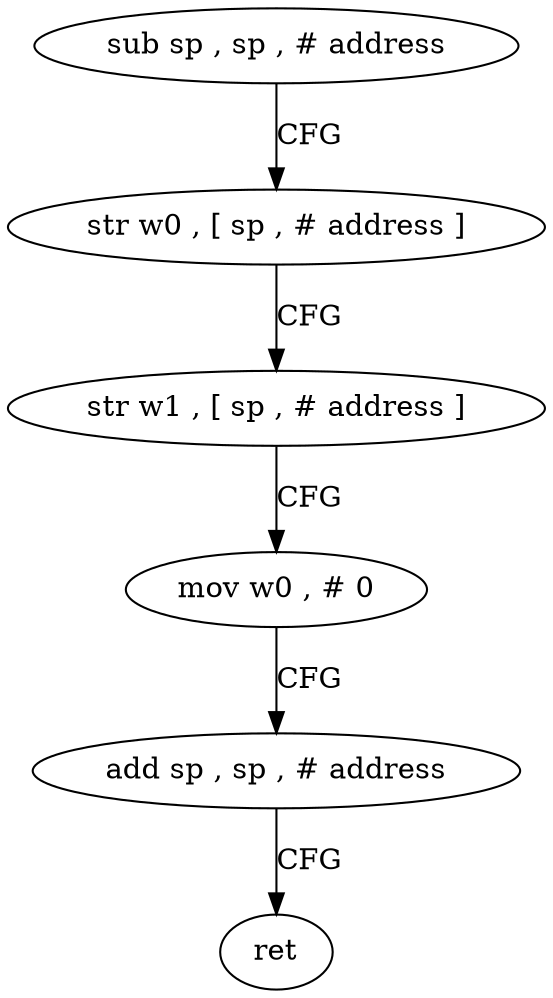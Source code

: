 digraph "func" {
"197528" [label = "sub sp , sp , # address" ]
"197532" [label = "str w0 , [ sp , # address ]" ]
"197536" [label = "str w1 , [ sp , # address ]" ]
"197540" [label = "mov w0 , # 0" ]
"197544" [label = "add sp , sp , # address" ]
"197548" [label = "ret" ]
"197528" -> "197532" [ label = "CFG" ]
"197532" -> "197536" [ label = "CFG" ]
"197536" -> "197540" [ label = "CFG" ]
"197540" -> "197544" [ label = "CFG" ]
"197544" -> "197548" [ label = "CFG" ]
}
